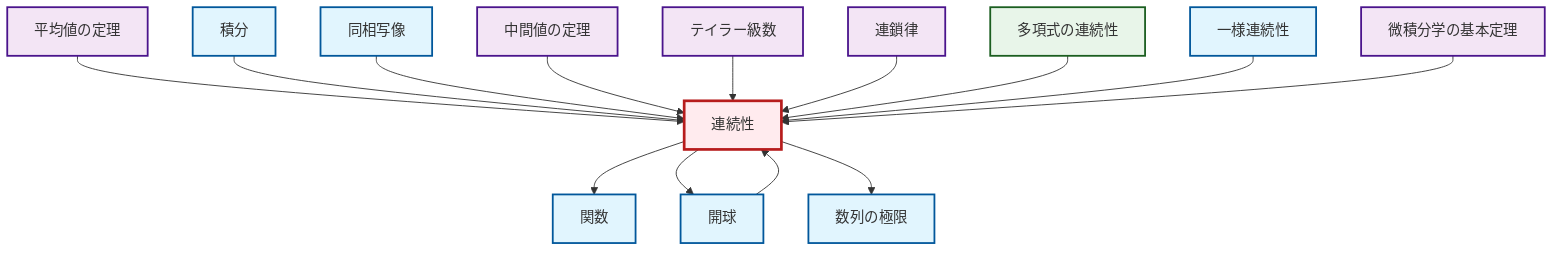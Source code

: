 graph TD
    classDef definition fill:#e1f5fe,stroke:#01579b,stroke-width:2px
    classDef theorem fill:#f3e5f5,stroke:#4a148c,stroke-width:2px
    classDef axiom fill:#fff3e0,stroke:#e65100,stroke-width:2px
    classDef example fill:#e8f5e9,stroke:#1b5e20,stroke-width:2px
    classDef current fill:#ffebee,stroke:#b71c1c,stroke-width:3px
    def-integral["積分"]:::definition
    def-open-ball["開球"]:::definition
    thm-intermediate-value["中間値の定理"]:::theorem
    def-uniform-continuity["一様連続性"]:::definition
    thm-fundamental-calculus["微積分学の基本定理"]:::theorem
    def-homeomorphism["同相写像"]:::definition
    def-function["関数"]:::definition
    thm-mean-value["平均値の定理"]:::theorem
    thm-chain-rule["連鎖律"]:::theorem
    def-continuity["連続性"]:::definition
    def-limit["数列の極限"]:::definition
    ex-polynomial-continuity["多項式の連続性"]:::example
    thm-taylor-series["テイラー級数"]:::theorem
    def-continuity --> def-function
    thm-mean-value --> def-continuity
    def-integral --> def-continuity
    def-homeomorphism --> def-continuity
    thm-intermediate-value --> def-continuity
    thm-taylor-series --> def-continuity
    def-open-ball --> def-continuity
    def-continuity --> def-open-ball
    def-continuity --> def-limit
    thm-chain-rule --> def-continuity
    ex-polynomial-continuity --> def-continuity
    def-uniform-continuity --> def-continuity
    thm-fundamental-calculus --> def-continuity
    class def-continuity current